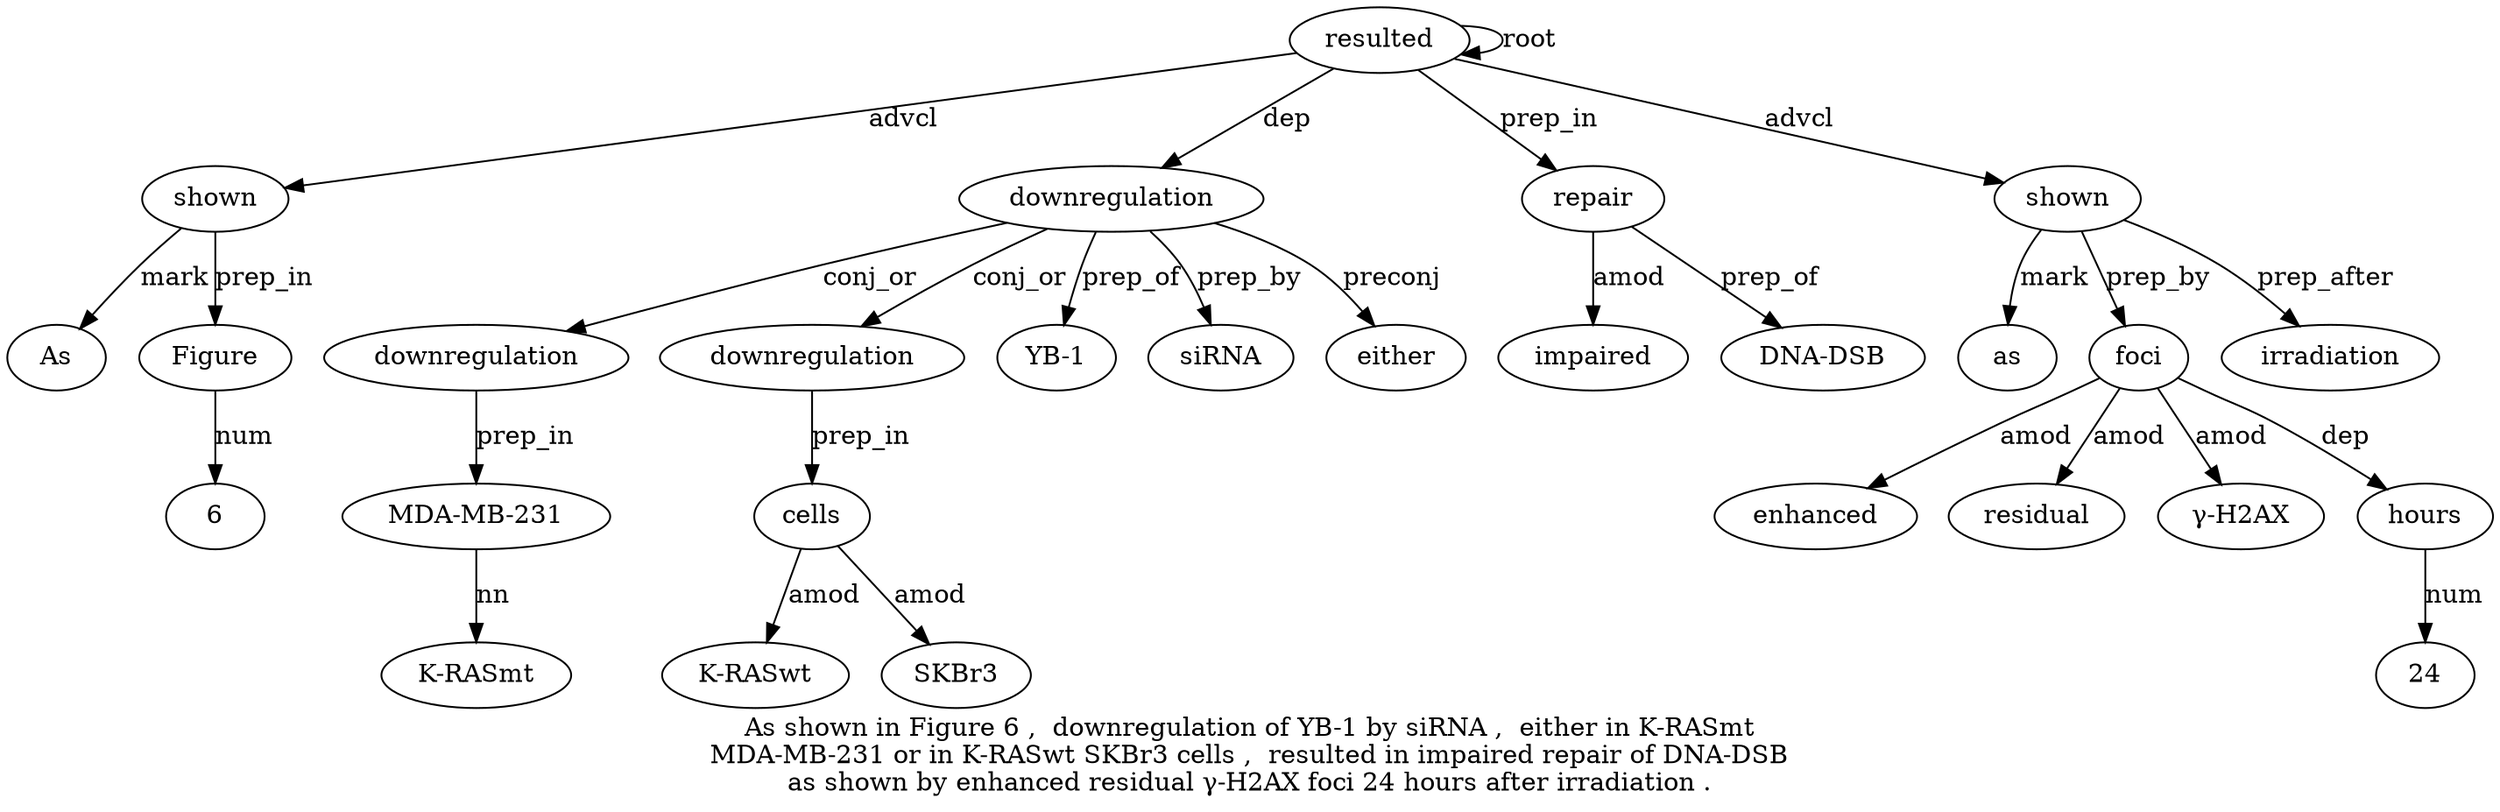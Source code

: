 digraph "As shown in Figure 6 ,  downregulation of YB-1 by siRNA ,  either in K-RASmt MDA-MB-231 or in K-RASwt SKBr3 cells ,  resulted in impaired repair of DNA-DSB as shown by enhanced residual γ-H2AX foci 24 hours after irradiation ." {
label="As shown in Figure 6 ,  downregulation of YB-1 by siRNA ,  either in K-RASmt
MDA-MB-231 or in K-RASwt SKBr3 cells ,  resulted in impaired repair of DNA-DSB
as shown by enhanced residual γ-H2AX foci 24 hours after irradiation .";
shown2 [style=filled, fillcolor=white, label=shown];
As1 [style=filled, fillcolor=white, label=As];
shown2 -> As1  [label=mark];
resulted23 [style=filled, fillcolor=white, label=resulted];
resulted23 -> shown2  [label=advcl];
Figure4 [style=filled, fillcolor=white, label=Figure];
shown2 -> Figure4  [label=prep_in];
65 [style=filled, fillcolor=white, label=6];
Figure4 -> 65  [label=num];
downregulation7 [style=filled, fillcolor=white, label=downregulation];
"downregulation7'" [style=filled, fillcolor=white, label=downregulation];
downregulation7 -> "downregulation7'"  [label=conj_or];
"downregulation7''" [style=filled, fillcolor=white, label=downregulation];
downregulation7 -> "downregulation7''"  [label=conj_or];
resulted23 -> downregulation7  [label=dep];
"YB-19" [style=filled, fillcolor=white, label="YB-1"];
downregulation7 -> "YB-19"  [label=prep_of];
siRNA11 [style=filled, fillcolor=white, label=siRNA];
downregulation7 -> siRNA11  [label=prep_by];
either13 [style=filled, fillcolor=white, label=either];
downregulation7 -> either13  [label=preconj];
"MDA-MB-2316" [style=filled, fillcolor=white, label="MDA-MB-231"];
"K-RASmt15" [style=filled, fillcolor=white, label="K-RASmt"];
"MDA-MB-2316" -> "K-RASmt15"  [label=nn];
"downregulation7'" -> "MDA-MB-2316"  [label=prep_in];
cells21 [style=filled, fillcolor=white, label=cells];
"K-RASwt19" [style=filled, fillcolor=white, label="K-RASwt"];
cells21 -> "K-RASwt19"  [label=amod];
SKBr320 [style=filled, fillcolor=white, label=SKBr3];
cells21 -> SKBr320  [label=amod];
"downregulation7''" -> cells21  [label=prep_in];
resulted23 -> resulted23  [label=root];
repair26 [style=filled, fillcolor=white, label=repair];
impaired25 [style=filled, fillcolor=white, label=impaired];
repair26 -> impaired25  [label=amod];
resulted23 -> repair26  [label=prep_in];
"DNA-DSB28" [style=filled, fillcolor=white, label="DNA-DSB"];
repair26 -> "DNA-DSB28"  [label=prep_of];
shown30 [style=filled, fillcolor=white, label=shown];
as29 [style=filled, fillcolor=white, label=as];
shown30 -> as29  [label=mark];
resulted23 -> shown30  [label=advcl];
foci35 [style=filled, fillcolor=white, label=foci];
enhanced32 [style=filled, fillcolor=white, label=enhanced];
foci35 -> enhanced32  [label=amod];
residual33 [style=filled, fillcolor=white, label=residual];
foci35 -> residual33  [label=amod];
"γ-H2AX34" [style=filled, fillcolor=white, label="γ-H2AX"];
foci35 -> "γ-H2AX34"  [label=amod];
shown30 -> foci35  [label=prep_by];
hours37 [style=filled, fillcolor=white, label=hours];
2436 [style=filled, fillcolor=white, label=24];
hours37 -> 2436  [label=num];
foci35 -> hours37  [label=dep];
irradiation39 [style=filled, fillcolor=white, label=irradiation];
shown30 -> irradiation39  [label=prep_after];
}
